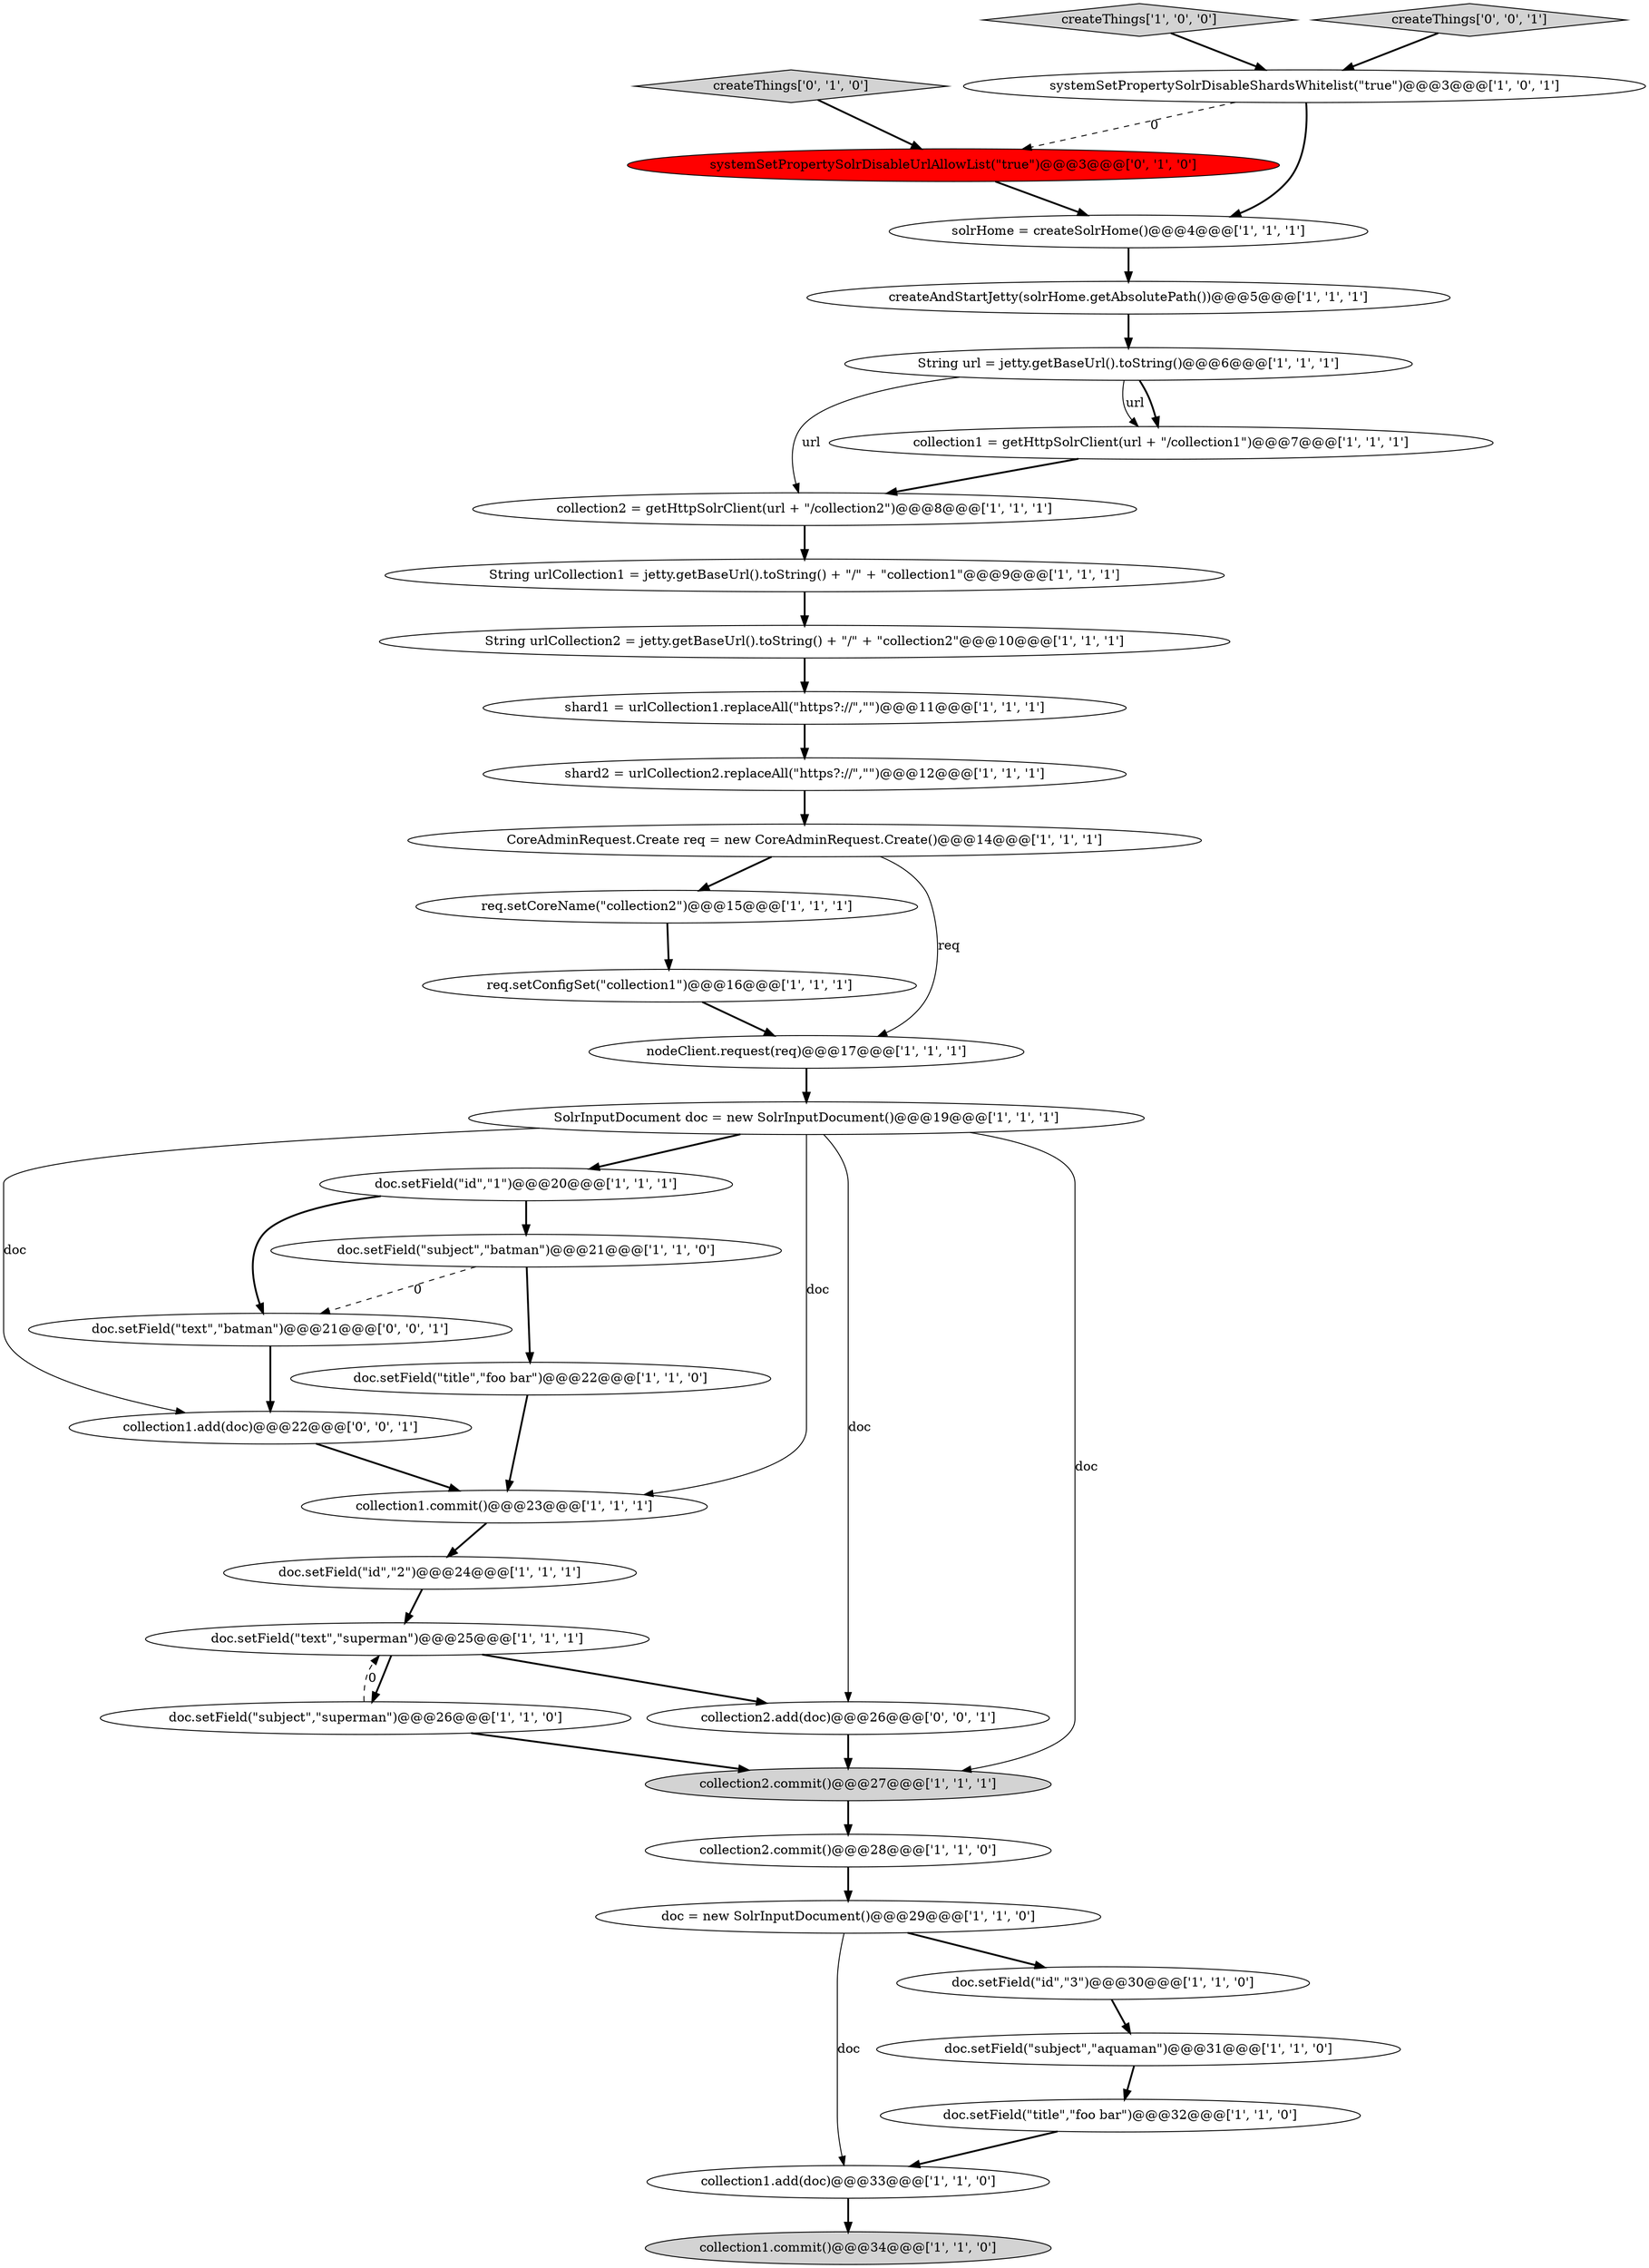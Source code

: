 digraph {
27 [style = filled, label = "String urlCollection1 = jetty.getBaseUrl().toString() + \"/\" + \"collection1\"@@@9@@@['1', '1', '1']", fillcolor = white, shape = ellipse image = "AAA0AAABBB1BBB"];
9 [style = filled, label = "doc.setField(\"title\",\"foo bar\")@@@32@@@['1', '1', '0']", fillcolor = white, shape = ellipse image = "AAA0AAABBB1BBB"];
25 [style = filled, label = "doc.setField(\"id\",\"1\")@@@20@@@['1', '1', '1']", fillcolor = white, shape = ellipse image = "AAA0AAABBB1BBB"];
29 [style = filled, label = "collection2.commit()@@@28@@@['1', '1', '0']", fillcolor = white, shape = ellipse image = "AAA0AAABBB1BBB"];
12 [style = filled, label = "collection1.commit()@@@23@@@['1', '1', '1']", fillcolor = white, shape = ellipse image = "AAA0AAABBB1BBB"];
26 [style = filled, label = "CoreAdminRequest.Create req = new CoreAdminRequest.Create()@@@14@@@['1', '1', '1']", fillcolor = white, shape = ellipse image = "AAA0AAABBB1BBB"];
8 [style = filled, label = "solrHome = createSolrHome()@@@4@@@['1', '1', '1']", fillcolor = white, shape = ellipse image = "AAA0AAABBB1BBB"];
30 [style = filled, label = "collection1.commit()@@@34@@@['1', '1', '0']", fillcolor = lightgray, shape = ellipse image = "AAA0AAABBB1BBB"];
5 [style = filled, label = "createAndStartJetty(solrHome.getAbsolutePath())@@@5@@@['1', '1', '1']", fillcolor = white, shape = ellipse image = "AAA0AAABBB1BBB"];
2 [style = filled, label = "collection2.commit()@@@27@@@['1', '1', '1']", fillcolor = lightgray, shape = ellipse image = "AAA0AAABBB1BBB"];
20 [style = filled, label = "createThings['1', '0', '0']", fillcolor = lightgray, shape = diamond image = "AAA0AAABBB1BBB"];
35 [style = filled, label = "collection1.add(doc)@@@22@@@['0', '0', '1']", fillcolor = white, shape = ellipse image = "AAA0AAABBB3BBB"];
32 [style = filled, label = "createThings['0', '1', '0']", fillcolor = lightgray, shape = diamond image = "AAA0AAABBB2BBB"];
24 [style = filled, label = "req.setCoreName(\"collection2\")@@@15@@@['1', '1', '1']", fillcolor = white, shape = ellipse image = "AAA0AAABBB1BBB"];
19 [style = filled, label = "nodeClient.request(req)@@@17@@@['1', '1', '1']", fillcolor = white, shape = ellipse image = "AAA0AAABBB1BBB"];
31 [style = filled, label = "systemSetPropertySolrDisableUrlAllowList(\"true\")@@@3@@@['0', '1', '0']", fillcolor = red, shape = ellipse image = "AAA1AAABBB2BBB"];
33 [style = filled, label = "doc.setField(\"text\",\"batman\")@@@21@@@['0', '0', '1']", fillcolor = white, shape = ellipse image = "AAA0AAABBB3BBB"];
6 [style = filled, label = "collection2 = getHttpSolrClient(url + \"/collection2\")@@@8@@@['1', '1', '1']", fillcolor = white, shape = ellipse image = "AAA0AAABBB1BBB"];
14 [style = filled, label = "shard2 = urlCollection2.replaceAll(\"https?://\",\"\")@@@12@@@['1', '1', '1']", fillcolor = white, shape = ellipse image = "AAA0AAABBB1BBB"];
17 [style = filled, label = "shard1 = urlCollection1.replaceAll(\"https?://\",\"\")@@@11@@@['1', '1', '1']", fillcolor = white, shape = ellipse image = "AAA0AAABBB1BBB"];
18 [style = filled, label = "doc = new SolrInputDocument()@@@29@@@['1', '1', '0']", fillcolor = white, shape = ellipse image = "AAA0AAABBB1BBB"];
34 [style = filled, label = "createThings['0', '0', '1']", fillcolor = lightgray, shape = diamond image = "AAA0AAABBB3BBB"];
11 [style = filled, label = "doc.setField(\"id\",\"2\")@@@24@@@['1', '1', '1']", fillcolor = white, shape = ellipse image = "AAA0AAABBB1BBB"];
15 [style = filled, label = "doc.setField(\"subject\",\"superman\")@@@26@@@['1', '1', '0']", fillcolor = white, shape = ellipse image = "AAA0AAABBB1BBB"];
1 [style = filled, label = "doc.setField(\"subject\",\"batman\")@@@21@@@['1', '1', '0']", fillcolor = white, shape = ellipse image = "AAA0AAABBB1BBB"];
3 [style = filled, label = "doc.setField(\"subject\",\"aquaman\")@@@31@@@['1', '1', '0']", fillcolor = white, shape = ellipse image = "AAA0AAABBB1BBB"];
0 [style = filled, label = "doc.setField(\"text\",\"superman\")@@@25@@@['1', '1', '1']", fillcolor = white, shape = ellipse image = "AAA0AAABBB1BBB"];
7 [style = filled, label = "collection1.add(doc)@@@33@@@['1', '1', '0']", fillcolor = white, shape = ellipse image = "AAA0AAABBB1BBB"];
21 [style = filled, label = "doc.setField(\"title\",\"foo bar\")@@@22@@@['1', '1', '0']", fillcolor = white, shape = ellipse image = "AAA0AAABBB1BBB"];
13 [style = filled, label = "doc.setField(\"id\",\"3\")@@@30@@@['1', '1', '0']", fillcolor = white, shape = ellipse image = "AAA0AAABBB1BBB"];
16 [style = filled, label = "SolrInputDocument doc = new SolrInputDocument()@@@19@@@['1', '1', '1']", fillcolor = white, shape = ellipse image = "AAA0AAABBB1BBB"];
28 [style = filled, label = "String urlCollection2 = jetty.getBaseUrl().toString() + \"/\" + \"collection2\"@@@10@@@['1', '1', '1']", fillcolor = white, shape = ellipse image = "AAA0AAABBB1BBB"];
36 [style = filled, label = "collection2.add(doc)@@@26@@@['0', '0', '1']", fillcolor = white, shape = ellipse image = "AAA0AAABBB3BBB"];
10 [style = filled, label = "String url = jetty.getBaseUrl().toString()@@@6@@@['1', '1', '1']", fillcolor = white, shape = ellipse image = "AAA0AAABBB1BBB"];
23 [style = filled, label = "req.setConfigSet(\"collection1\")@@@16@@@['1', '1', '1']", fillcolor = white, shape = ellipse image = "AAA0AAABBB1BBB"];
4 [style = filled, label = "collection1 = getHttpSolrClient(url + \"/collection1\")@@@7@@@['1', '1', '1']", fillcolor = white, shape = ellipse image = "AAA0AAABBB1BBB"];
22 [style = filled, label = "systemSetPropertySolrDisableShardsWhitelist(\"true\")@@@3@@@['1', '0', '1']", fillcolor = white, shape = ellipse image = "AAA0AAABBB1BBB"];
1->33 [style = dashed, label="0"];
5->10 [style = bold, label=""];
15->2 [style = bold, label=""];
33->35 [style = bold, label=""];
25->1 [style = bold, label=""];
16->36 [style = solid, label="doc"];
25->33 [style = bold, label=""];
7->30 [style = bold, label=""];
4->6 [style = bold, label=""];
27->28 [style = bold, label=""];
16->12 [style = solid, label="doc"];
12->11 [style = bold, label=""];
18->7 [style = solid, label="doc"];
16->25 [style = bold, label=""];
16->2 [style = solid, label="doc"];
9->7 [style = bold, label=""];
26->24 [style = bold, label=""];
0->15 [style = bold, label=""];
26->19 [style = solid, label="req"];
16->35 [style = solid, label="doc"];
0->36 [style = bold, label=""];
29->18 [style = bold, label=""];
19->16 [style = bold, label=""];
20->22 [style = bold, label=""];
21->12 [style = bold, label=""];
34->22 [style = bold, label=""];
22->8 [style = bold, label=""];
14->26 [style = bold, label=""];
3->9 [style = bold, label=""];
6->27 [style = bold, label=""];
11->0 [style = bold, label=""];
10->6 [style = solid, label="url"];
8->5 [style = bold, label=""];
13->3 [style = bold, label=""];
17->14 [style = bold, label=""];
1->21 [style = bold, label=""];
36->2 [style = bold, label=""];
23->19 [style = bold, label=""];
18->13 [style = bold, label=""];
10->4 [style = bold, label=""];
10->4 [style = solid, label="url"];
28->17 [style = bold, label=""];
15->0 [style = dashed, label="0"];
2->29 [style = bold, label=""];
31->8 [style = bold, label=""];
32->31 [style = bold, label=""];
35->12 [style = bold, label=""];
22->31 [style = dashed, label="0"];
24->23 [style = bold, label=""];
}
